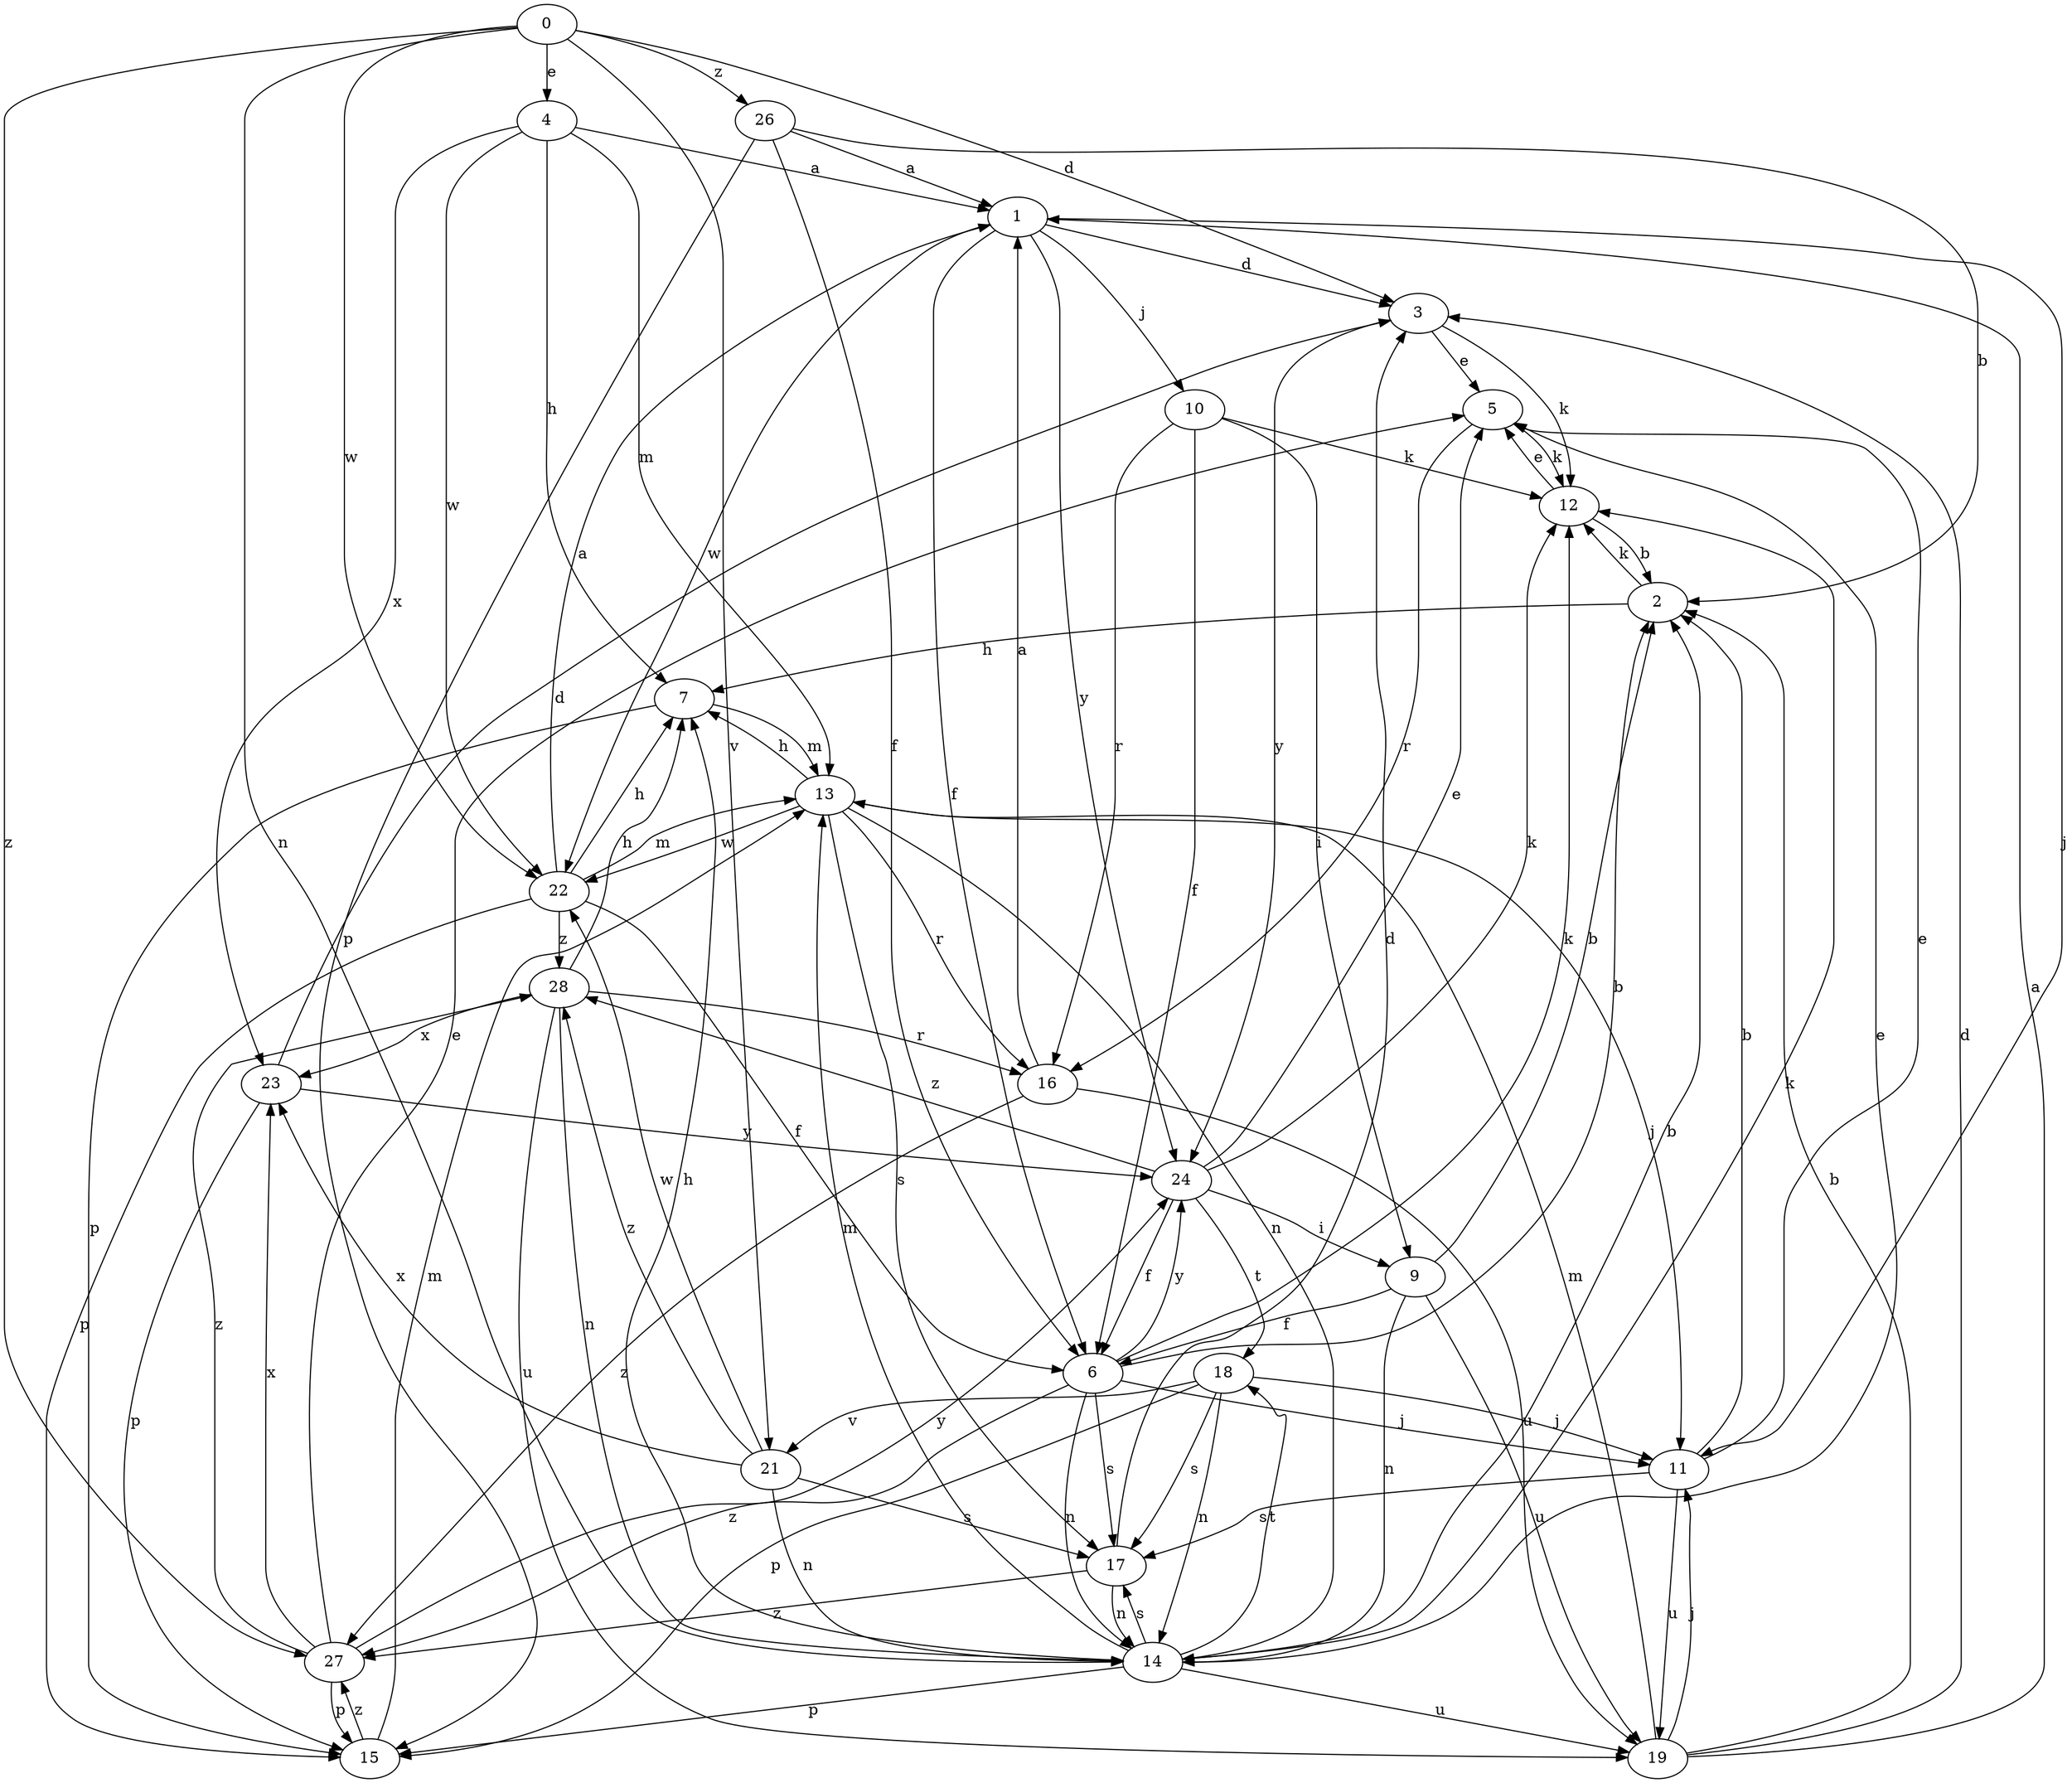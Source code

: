 strict digraph  {
1;
2;
3;
4;
5;
6;
7;
9;
10;
11;
12;
13;
14;
15;
16;
17;
18;
19;
0;
21;
22;
23;
24;
26;
27;
28;
1 -> 3  [label=d];
1 -> 6  [label=f];
1 -> 10  [label=j];
1 -> 11  [label=j];
1 -> 22  [label=w];
1 -> 24  [label=y];
2 -> 7  [label=h];
2 -> 12  [label=k];
3 -> 5  [label=e];
3 -> 12  [label=k];
3 -> 24  [label=y];
4 -> 1  [label=a];
4 -> 7  [label=h];
4 -> 13  [label=m];
4 -> 22  [label=w];
4 -> 23  [label=x];
5 -> 12  [label=k];
5 -> 16  [label=r];
6 -> 2  [label=b];
6 -> 11  [label=j];
6 -> 12  [label=k];
6 -> 14  [label=n];
6 -> 17  [label=s];
6 -> 24  [label=y];
6 -> 27  [label=z];
7 -> 13  [label=m];
7 -> 15  [label=p];
9 -> 2  [label=b];
9 -> 6  [label=f];
9 -> 14  [label=n];
9 -> 19  [label=u];
10 -> 6  [label=f];
10 -> 9  [label=i];
10 -> 12  [label=k];
10 -> 16  [label=r];
11 -> 2  [label=b];
11 -> 5  [label=e];
11 -> 17  [label=s];
11 -> 19  [label=u];
12 -> 2  [label=b];
12 -> 5  [label=e];
13 -> 7  [label=h];
13 -> 11  [label=j];
13 -> 14  [label=n];
13 -> 16  [label=r];
13 -> 17  [label=s];
13 -> 22  [label=w];
14 -> 2  [label=b];
14 -> 5  [label=e];
14 -> 7  [label=h];
14 -> 12  [label=k];
14 -> 13  [label=m];
14 -> 15  [label=p];
14 -> 17  [label=s];
14 -> 18  [label=t];
14 -> 19  [label=u];
15 -> 13  [label=m];
15 -> 27  [label=z];
16 -> 1  [label=a];
16 -> 19  [label=u];
16 -> 27  [label=z];
17 -> 3  [label=d];
17 -> 14  [label=n];
17 -> 27  [label=z];
18 -> 11  [label=j];
18 -> 14  [label=n];
18 -> 15  [label=p];
18 -> 17  [label=s];
18 -> 21  [label=v];
19 -> 1  [label=a];
19 -> 2  [label=b];
19 -> 3  [label=d];
19 -> 11  [label=j];
19 -> 13  [label=m];
0 -> 3  [label=d];
0 -> 4  [label=e];
0 -> 14  [label=n];
0 -> 21  [label=v];
0 -> 22  [label=w];
0 -> 26  [label=z];
0 -> 27  [label=z];
21 -> 14  [label=n];
21 -> 17  [label=s];
21 -> 22  [label=w];
21 -> 23  [label=x];
21 -> 28  [label=z];
22 -> 1  [label=a];
22 -> 6  [label=f];
22 -> 7  [label=h];
22 -> 13  [label=m];
22 -> 15  [label=p];
22 -> 28  [label=z];
23 -> 3  [label=d];
23 -> 15  [label=p];
23 -> 24  [label=y];
24 -> 5  [label=e];
24 -> 6  [label=f];
24 -> 9  [label=i];
24 -> 12  [label=k];
24 -> 18  [label=t];
24 -> 28  [label=z];
26 -> 1  [label=a];
26 -> 2  [label=b];
26 -> 6  [label=f];
26 -> 15  [label=p];
27 -> 5  [label=e];
27 -> 15  [label=p];
27 -> 23  [label=x];
27 -> 24  [label=y];
27 -> 28  [label=z];
28 -> 7  [label=h];
28 -> 14  [label=n];
28 -> 16  [label=r];
28 -> 19  [label=u];
28 -> 23  [label=x];
}
